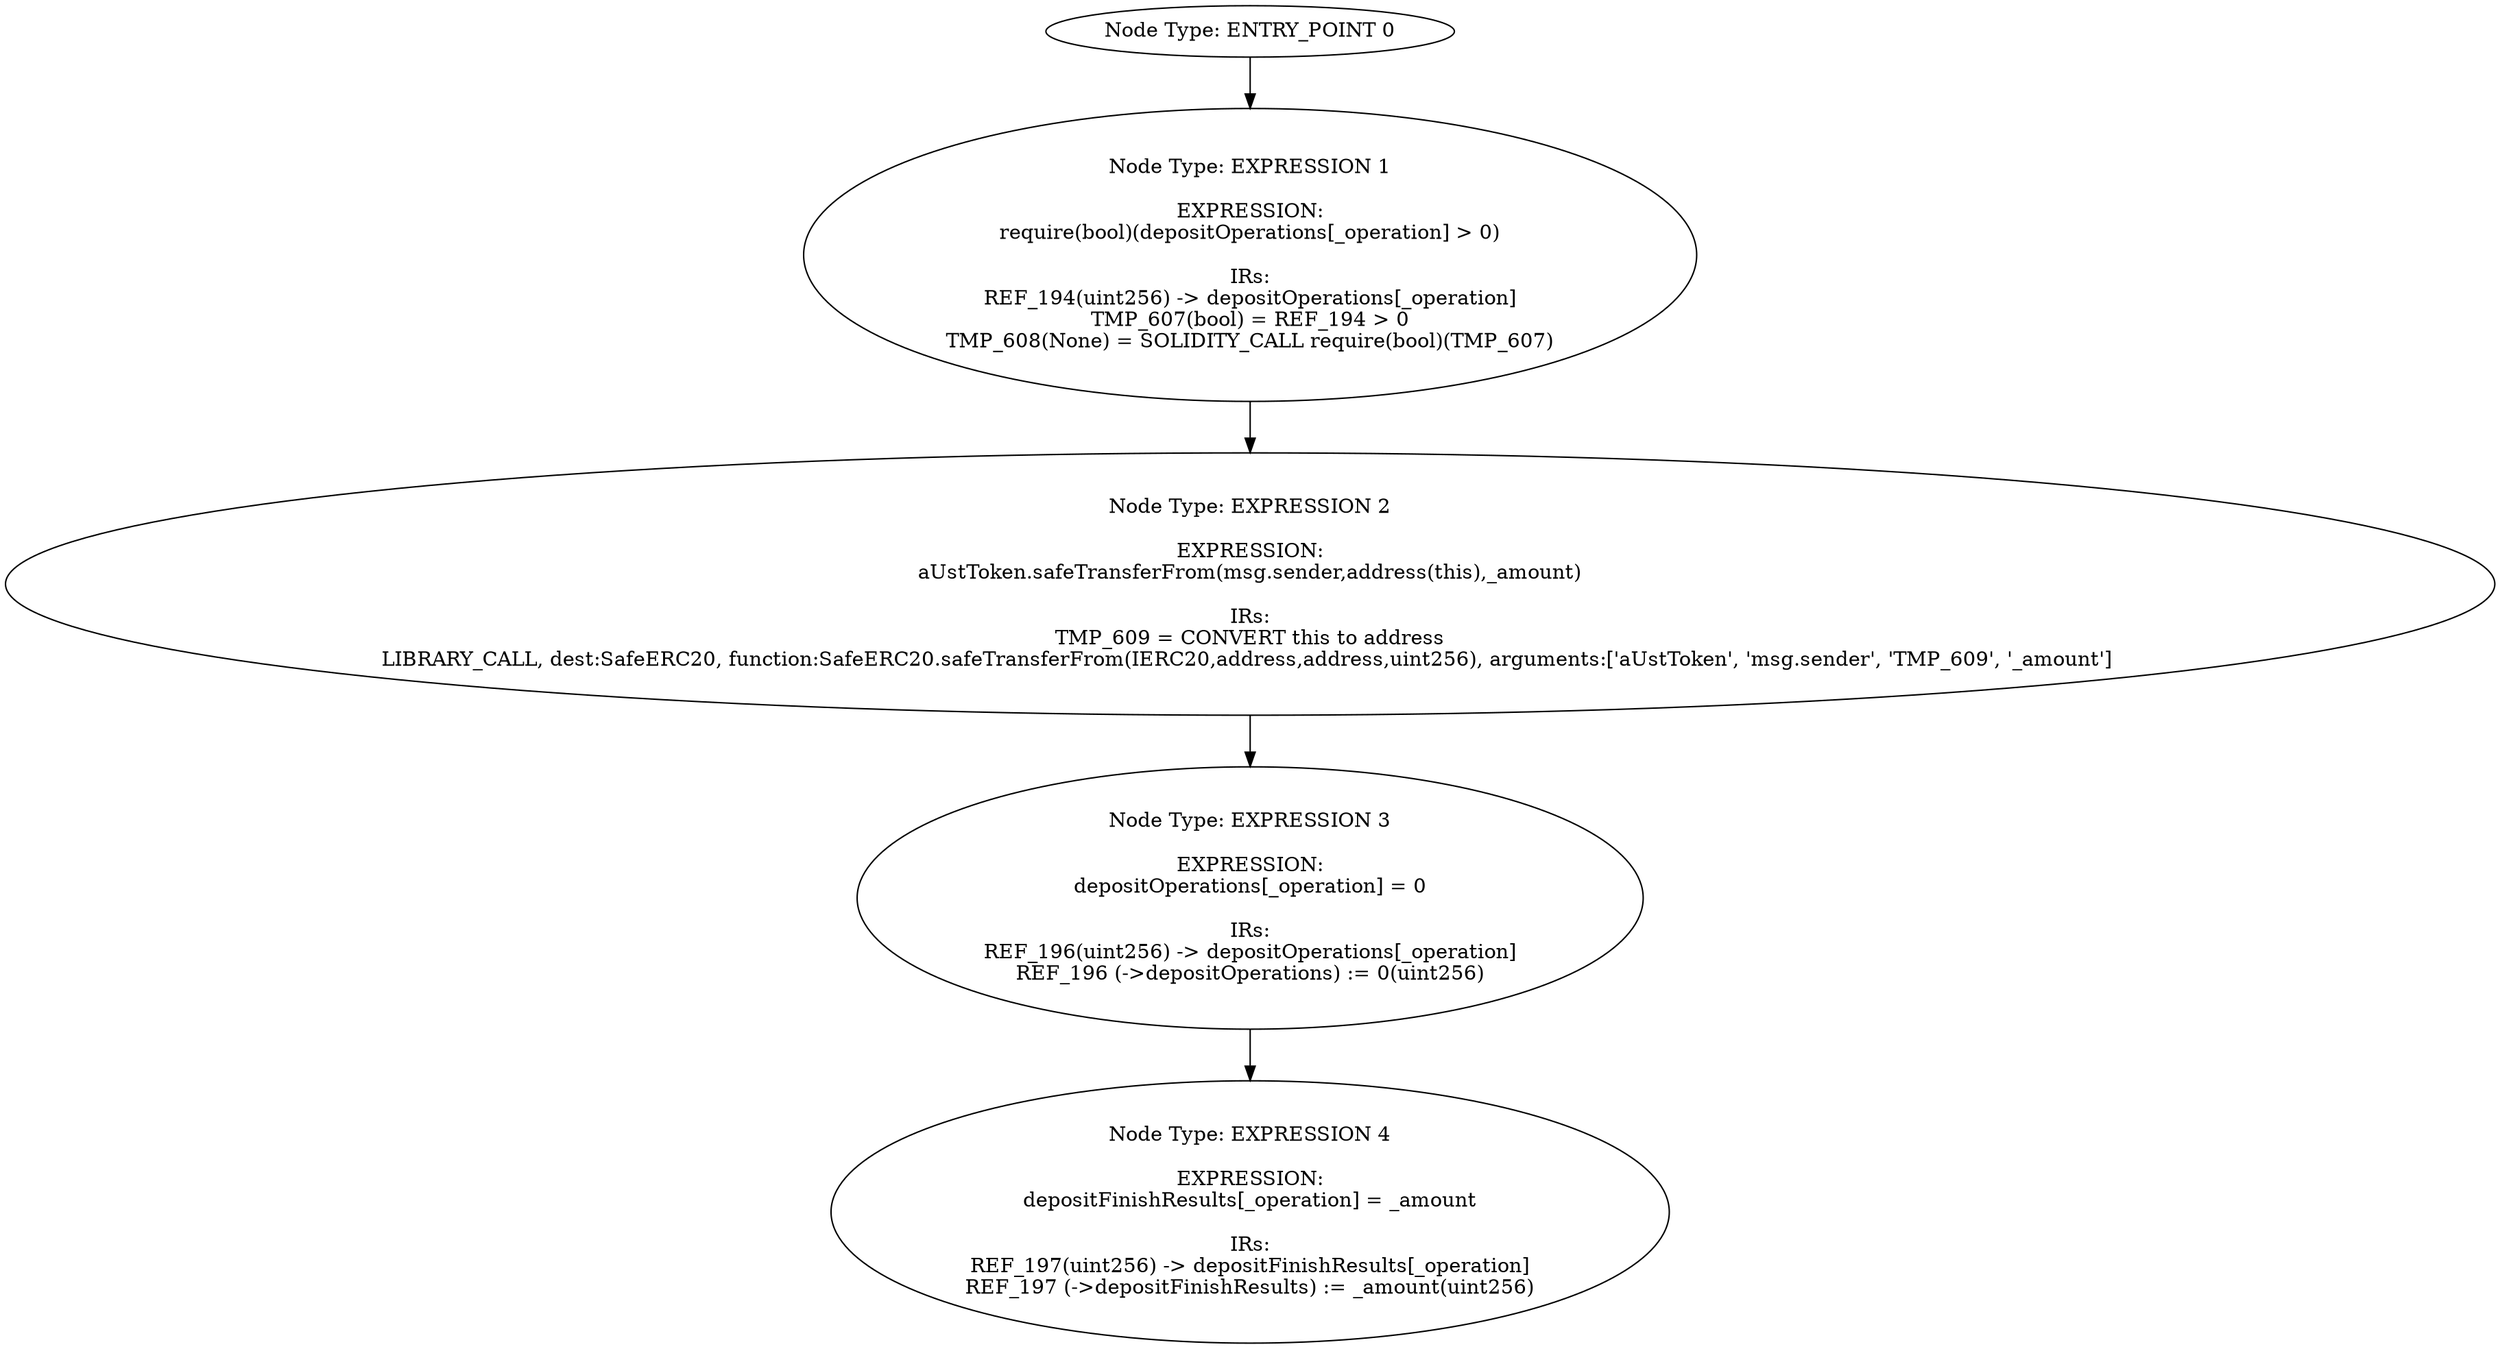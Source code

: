digraph{
0[label="Node Type: ENTRY_POINT 0
"];
0->1;
1[label="Node Type: EXPRESSION 1

EXPRESSION:
require(bool)(depositOperations[_operation] > 0)

IRs:
REF_194(uint256) -> depositOperations[_operation]
TMP_607(bool) = REF_194 > 0
TMP_608(None) = SOLIDITY_CALL require(bool)(TMP_607)"];
1->2;
2[label="Node Type: EXPRESSION 2

EXPRESSION:
aUstToken.safeTransferFrom(msg.sender,address(this),_amount)

IRs:
TMP_609 = CONVERT this to address
LIBRARY_CALL, dest:SafeERC20, function:SafeERC20.safeTransferFrom(IERC20,address,address,uint256), arguments:['aUstToken', 'msg.sender', 'TMP_609', '_amount'] "];
2->3;
3[label="Node Type: EXPRESSION 3

EXPRESSION:
depositOperations[_operation] = 0

IRs:
REF_196(uint256) -> depositOperations[_operation]
REF_196 (->depositOperations) := 0(uint256)"];
3->4;
4[label="Node Type: EXPRESSION 4

EXPRESSION:
depositFinishResults[_operation] = _amount

IRs:
REF_197(uint256) -> depositFinishResults[_operation]
REF_197 (->depositFinishResults) := _amount(uint256)"];
}
